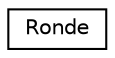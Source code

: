 digraph "Graphical Class Hierarchy"
{
 // LATEX_PDF_SIZE
  edge [fontname="Helvetica",fontsize="10",labelfontname="Helvetica",labelfontsize="10"];
  node [fontname="Helvetica",fontsize="10",shape=record];
  rankdir="LR";
  Node0 [label="Ronde",height=0.2,width=0.4,color="black", fillcolor="white", style="filled",URL="$class_ronde.html",tooltip=" "];
}
